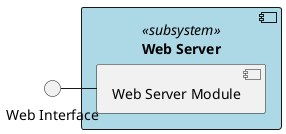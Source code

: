 @startuml

component "Web Server" <<subsystem>> #LightBlue{
    component "Web Server Module"
}
interface "Web Interface"
[Web Interface] - [Web Server Module]

@enduml